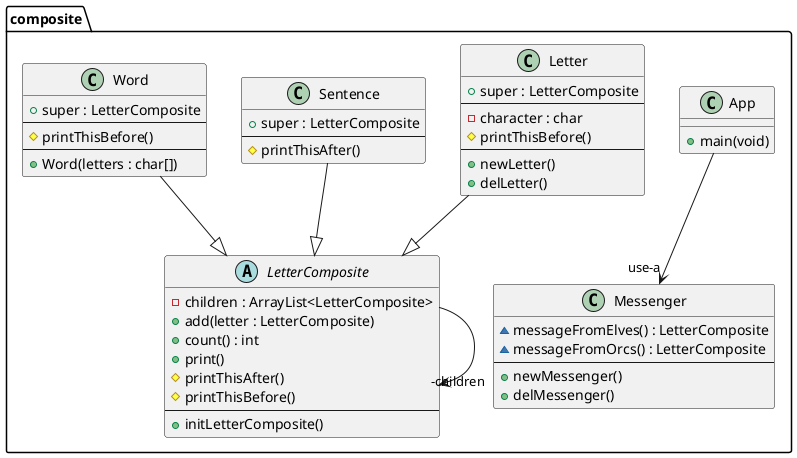 @startuml
package composite{
    class App{
        + main(void)
    }
    class Letter{
        + super : LetterComposite
        ---
        - character : char
        # printThisBefore()
        --
        + newLetter()
        + delLetter()
    }
    abstract class LetterComposite{
        - children : ArrayList<LetterComposite>
        + add(letter : LetterComposite)
        + count() : int
        + print()
        # printThisAfter()
        # printThisBefore()
        ---
        + initLetterComposite()
    }
    class Messenger {
        ~ messageFromElves() : LetterComposite
        ~ messageFromOrcs() : LetterComposite
        ---
        + newMessenger()
        + delMessenger()
    }
    class Sentence{
        + super : LetterComposite
        ---
        # printThisAfter()
    }
    class Word{
        + super : LetterComposite
        ---
        # printThisBefore()
        ---
        + Word(letters : char[])
    }
    App --> "use-a" Messenger
    LetterComposite -->  "-children" LetterComposite
    Letter --|> LetterComposite
    Sentence --|> LetterComposite
    Word --|> LetterComposite
}
@enduml